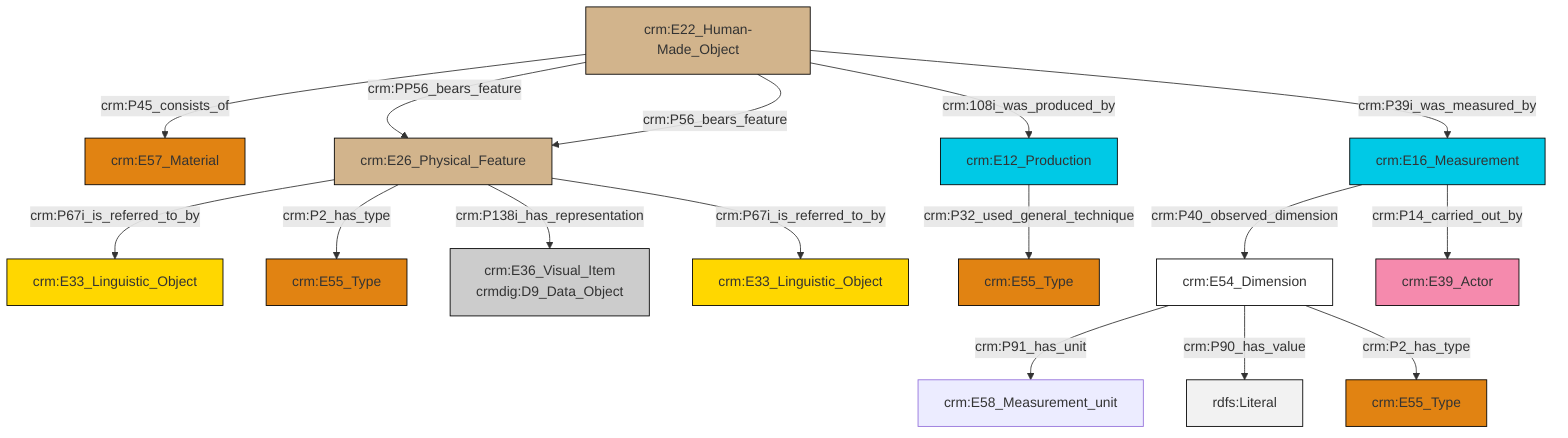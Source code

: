 graph TD
classDef Literal fill:#f2f2f2,stroke:#000000;
classDef CRM_Entity fill:#FFFFFF,stroke:#000000;
classDef Temporal_Entity fill:#00C9E6, stroke:#000000;
classDef Type fill:#E18312, stroke:#000000;
classDef Time-Span fill:#2C9C91, stroke:#000000;
classDef Appellation fill:#FFEB7F, stroke:#000000;
classDef Place fill:#008836, stroke:#000000;
classDef Persistent_Item fill:#B266B2, stroke:#000000;
classDef Conceptual_Object fill:#FFD700, stroke:#000000;
classDef Physical_Thing fill:#D2B48C, stroke:#000000;
classDef Actor fill:#f58aad, stroke:#000000;
classDef PC_Classes fill:#4ce600, stroke:#000000;
classDef Multi fill:#cccccc,stroke:#000000;

0["crm:E22_Human-Made_Object"]:::Physical_Thing -->|crm:P45_consists_of| 1["crm:E57_Material"]:::Type
2["crm:E54_Dimension"]:::CRM_Entity -->|crm:P91_has_unit| 3["crm:E58_Measurement_unit"]:::Default
0["crm:E22_Human-Made_Object"]:::Physical_Thing -->|crm:PP56_bears_feature| 6["crm:E26_Physical_Feature"]:::Physical_Thing
6["crm:E26_Physical_Feature"]:::Physical_Thing -->|crm:P67i_is_referred_to_by| 14["crm:E33_Linguistic_Object"]:::Conceptual_Object
0["crm:E22_Human-Made_Object"]:::Physical_Thing -->|crm:P56_bears_feature| 6["crm:E26_Physical_Feature"]:::Physical_Thing
2["crm:E54_Dimension"]:::CRM_Entity -->|crm:P90_has_value| 18[rdfs:Literal]:::Literal
11["crm:E16_Measurement"]:::Temporal_Entity -->|crm:P40_observed_dimension| 2["crm:E54_Dimension"]:::CRM_Entity
0["crm:E22_Human-Made_Object"]:::Physical_Thing -->|crm:108i_was_produced_by| 19["crm:E12_Production"]:::Temporal_Entity
11["crm:E16_Measurement"]:::Temporal_Entity -->|crm:P14_carried_out_by| 7["crm:E39_Actor"]:::Actor
6["crm:E26_Physical_Feature"]:::Physical_Thing -->|crm:P2_has_type| 16["crm:E55_Type"]:::Type
6["crm:E26_Physical_Feature"]:::Physical_Thing -->|crm:P138i_has_representation| 9["crm:E36_Visual_Item<br>crmdig:D9_Data_Object"]:::Multi
6["crm:E26_Physical_Feature"]:::Physical_Thing -->|crm:P67i_is_referred_to_by| 4["crm:E33_Linguistic_Object"]:::Conceptual_Object
2["crm:E54_Dimension"]:::CRM_Entity -->|crm:P2_has_type| 25["crm:E55_Type"]:::Type
19["crm:E12_Production"]:::Temporal_Entity -->|crm:P32_used_general_technique| 20["crm:E55_Type"]:::Type
0["crm:E22_Human-Made_Object"]:::Physical_Thing -->|crm:P39i_was_measured_by| 11["crm:E16_Measurement"]:::Temporal_Entity
